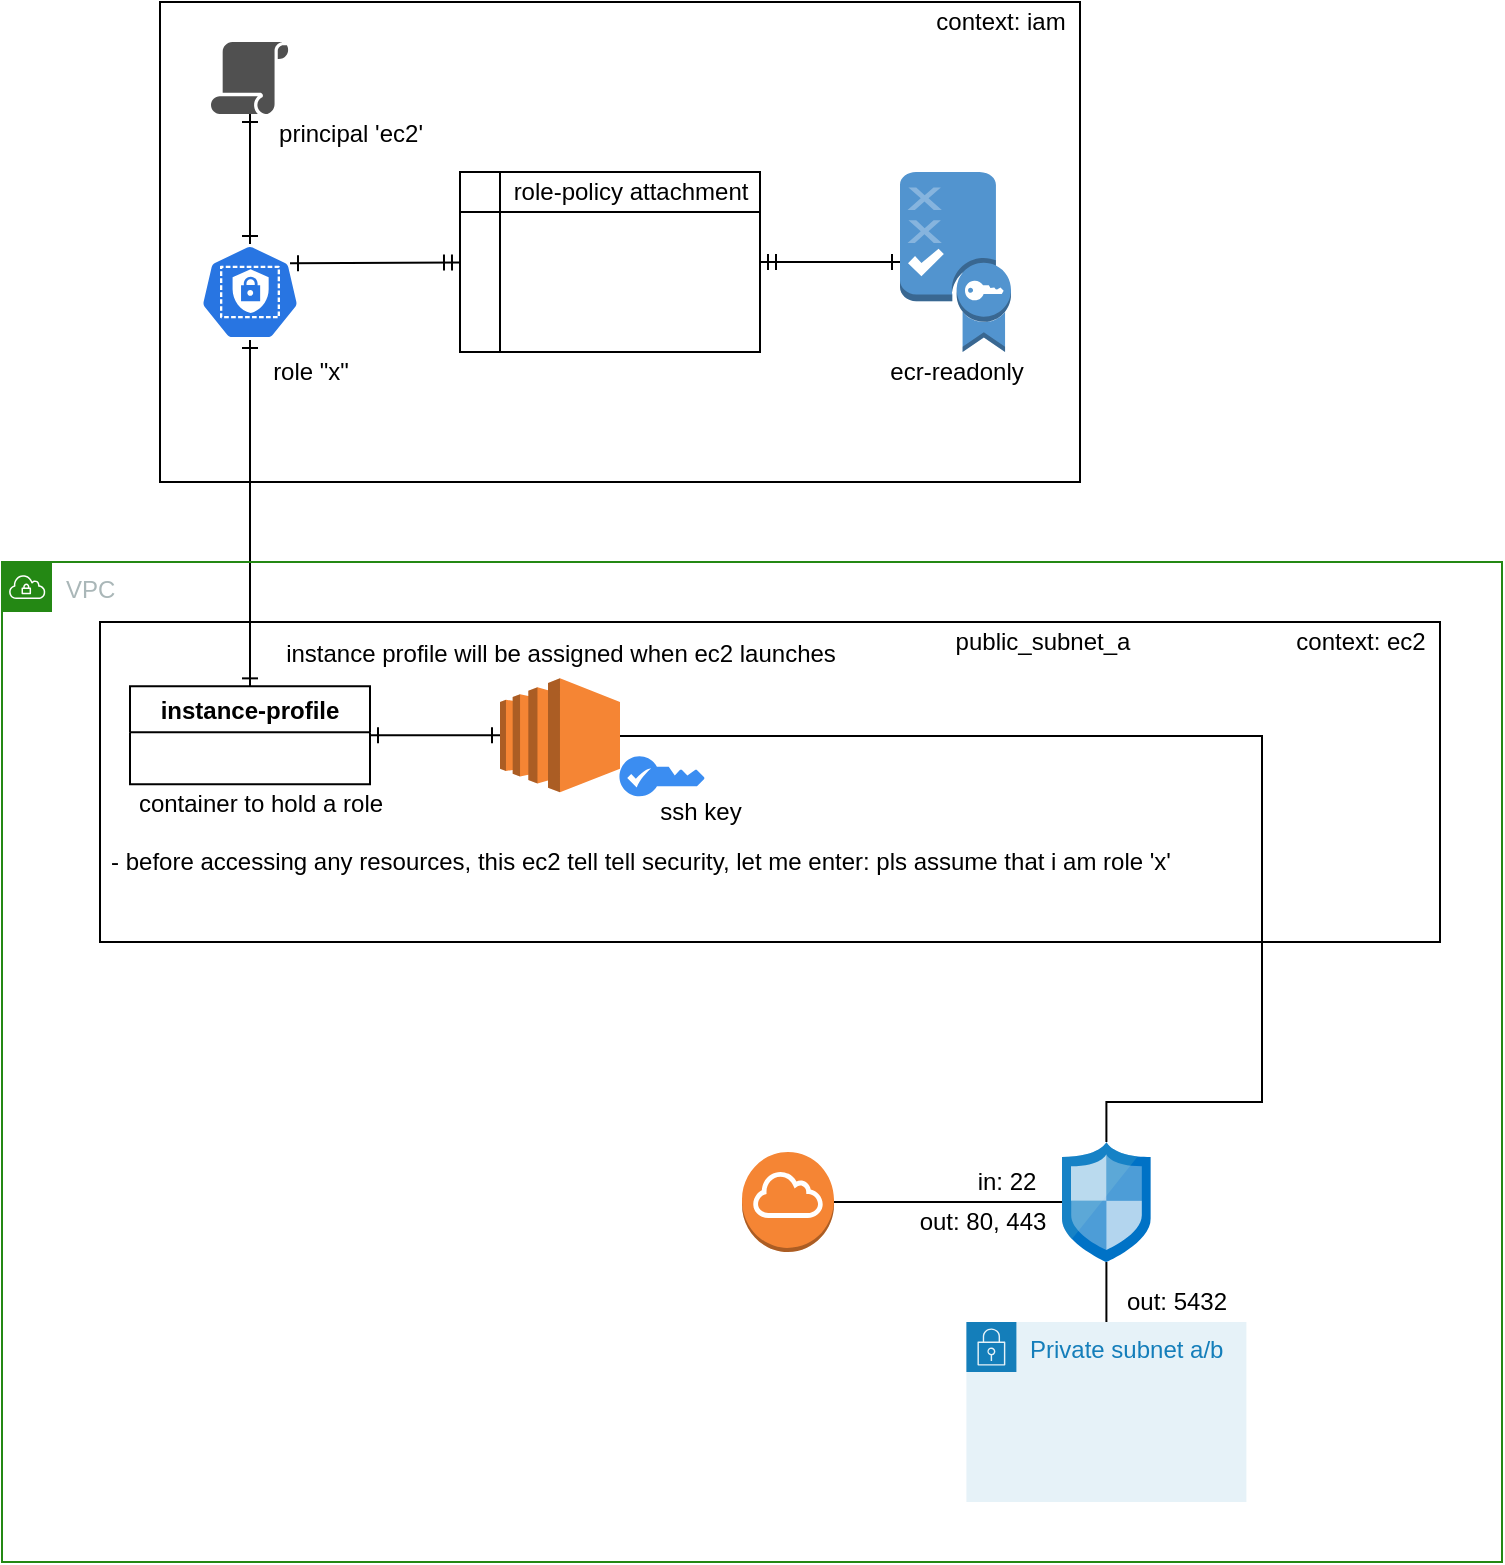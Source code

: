 <mxfile version="13.1.3">
    <diagram id="6hGFLwfOUW9BJ-s0fimq" name="Page-1">
        <mxGraphModel dx="5308" dy="3642" grid="1" gridSize="10" guides="1" tooltips="1" connect="1" arrows="1" fold="1" page="1" pageScale="1" pageWidth="827" pageHeight="1169" math="0" shadow="0">
            <root>
                <mxCell id="0"/>
                <mxCell id="1" parent="0"/>
                <mxCell id="33" value="" style="rounded=0;whiteSpace=wrap;html=1;" parent="1" vertex="1">
                    <mxGeometry x="79" y="410" width="670" height="160" as="geometry"/>
                </mxCell>
                <mxCell id="31" value="" style="rounded=0;whiteSpace=wrap;html=1;" parent="1" vertex="1">
                    <mxGeometry x="109" y="100" width="460" height="240" as="geometry"/>
                </mxCell>
                <mxCell id="2" value="" style="outlineConnect=0;dashed=0;verticalLabelPosition=bottom;verticalAlign=top;align=center;html=1;shape=mxgraph.aws3.policy;fillColor=#5294CF;gradientColor=none;" parent="1" vertex="1">
                    <mxGeometry x="479" y="185" width="55.5" height="90" as="geometry"/>
                </mxCell>
                <mxCell id="18" style="edgeStyle=none;rounded=0;orthogonalLoop=1;jettySize=auto;html=1;entryX=0.5;entryY=0;entryDx=0;entryDy=0;startArrow=ERone;startFill=0;endArrow=ERone;endFill=0;" parent="1" source="3" target="40" edge="1">
                    <mxGeometry relative="1" as="geometry">
                        <mxPoint x="154" y="435.678" as="targetPoint"/>
                    </mxGeometry>
                </mxCell>
                <mxCell id="39" style="edgeStyle=none;rounded=0;orthogonalLoop=1;jettySize=auto;html=1;startArrow=ERone;startFill=0;endArrow=ERone;endFill=0;" parent="1" source="3" target="35" edge="1">
                    <mxGeometry relative="1" as="geometry"/>
                </mxCell>
                <mxCell id="3" value="" style="html=1;dashed=0;whitespace=wrap;fillColor=#2875E2;strokeColor=#ffffff;points=[[0.005,0.63,0],[0.1,0.2,0],[0.9,0.2,0],[0.5,0,0],[0.995,0.63,0],[0.72,0.99,0],[0.5,1,0],[0.28,0.99,0]];shape=mxgraph.kubernetes.icon;prIcon=role" parent="1" vertex="1">
                    <mxGeometry x="129" y="221" width="50" height="48" as="geometry"/>
                </mxCell>
                <mxCell id="6" value="" style="group" parent="1" vertex="1" connectable="0">
                    <mxGeometry x="259" y="185" width="150" height="90" as="geometry"/>
                </mxCell>
                <mxCell id="4" value="" style="shape=internalStorage;whiteSpace=wrap;html=1;backgroundOutline=1;" parent="6" vertex="1">
                    <mxGeometry width="150" height="90" as="geometry"/>
                </mxCell>
                <mxCell id="5" value="role-policy attachment" style="text;html=1;align=center;verticalAlign=middle;resizable=0;points=[];autosize=1;" parent="6" vertex="1">
                    <mxGeometry x="20" width="130" height="20" as="geometry"/>
                </mxCell>
                <mxCell id="7" style="rounded=0;orthogonalLoop=1;jettySize=auto;html=1;entryX=0.9;entryY=0.2;entryDx=0;entryDy=0;entryPerimeter=0;endArrow=ERone;endFill=0;startArrow=ERmandOne;startFill=0;" parent="1" source="4" target="3" edge="1">
                    <mxGeometry relative="1" as="geometry"/>
                </mxCell>
                <mxCell id="8" style="edgeStyle=none;rounded=0;orthogonalLoop=1;jettySize=auto;html=1;exitX=1;exitY=0.5;exitDx=0;exitDy=0;startArrow=ERmandOne;startFill=0;endArrow=ERone;endFill=0;entryX=0;entryY=0.5;entryDx=0;entryDy=0;entryPerimeter=0;" parent="1" source="4" target="2" edge="1">
                    <mxGeometry relative="1" as="geometry">
                        <mxPoint x="469" y="205" as="targetPoint"/>
                    </mxGeometry>
                </mxCell>
                <mxCell id="17" style="edgeStyle=none;rounded=0;orthogonalLoop=1;jettySize=auto;html=1;startArrow=ERone;startFill=0;endArrow=ERone;endFill=0;entryX=1;entryY=0.5;entryDx=0;entryDy=0;exitX=0;exitY=0.5;exitDx=0;exitDy=0;exitPerimeter=0;" parent="1" source="15" target="40" edge="1">
                    <mxGeometry relative="1" as="geometry">
                        <mxPoint x="214" y="470.678" as="targetPoint"/>
                    </mxGeometry>
                </mxCell>
                <mxCell id="15" value="" style="outlineConnect=0;dashed=0;verticalLabelPosition=bottom;verticalAlign=top;align=center;html=1;shape=mxgraph.aws3.ec2;fillColor=#F58534;gradientColor=none;" parent="1" vertex="1">
                    <mxGeometry x="279" y="438.18" width="60" height="57" as="geometry"/>
                </mxCell>
                <mxCell id="16" value="" style="group" parent="1" vertex="1" connectable="0">
                    <mxGeometry x="109" y="435.678" width="120" height="70.002" as="geometry"/>
                </mxCell>
                <mxCell id="19" style="edgeStyle=none;rounded=0;orthogonalLoop=1;jettySize=auto;html=1;exitX=1;exitY=0.75;exitDx=0;exitDy=0;startArrow=ERmandOne;startFill=0;endArrow=ERone;endFill=0;" parent="16" edge="1">
                    <mxGeometry relative="1" as="geometry">
                        <mxPoint x="105" y="52.5" as="sourcePoint"/>
                        <mxPoint x="105" y="52.5" as="targetPoint"/>
                    </mxGeometry>
                </mxCell>
                <mxCell id="23" value="ecr-readonly" style="text;html=1;align=center;verticalAlign=middle;resizable=0;points=[];autosize=1;" parent="1" vertex="1">
                    <mxGeometry x="466.75" y="275" width="80" height="20" as="geometry"/>
                </mxCell>
                <mxCell id="28" value="instance profile will be assigned when ec2 launches" style="text;html=1;align=center;verticalAlign=middle;resizable=0;points=[];autosize=1;" parent="1" vertex="1">
                    <mxGeometry x="164" y="415.68" width="290" height="20" as="geometry"/>
                </mxCell>
                <mxCell id="29" value="role &quot;x&quot;" style="text;html=1;align=center;verticalAlign=middle;resizable=0;points=[];autosize=1;" parent="1" vertex="1">
                    <mxGeometry x="159" y="275" width="50" height="20" as="geometry"/>
                </mxCell>
                <mxCell id="30" value="- before accessing any resources, this ec2 tell tell security, let me enter: pls assume that i am role 'x'" style="text;html=1;align=center;verticalAlign=middle;resizable=0;points=[];autosize=1;" parent="1" vertex="1">
                    <mxGeometry x="79" y="520" width="540" height="20" as="geometry"/>
                </mxCell>
                <mxCell id="32" value="context: iam" style="text;html=1;align=center;verticalAlign=middle;resizable=0;points=[];autosize=1;" parent="1" vertex="1">
                    <mxGeometry x="489" y="100" width="80" height="20" as="geometry"/>
                </mxCell>
                <mxCell id="34" value="context: ec2" style="text;html=1;align=center;verticalAlign=middle;resizable=0;points=[];autosize=1;" parent="1" vertex="1">
                    <mxGeometry x="669" y="410" width="80" height="20" as="geometry"/>
                </mxCell>
                <mxCell id="35" value="" style="pointerEvents=1;shadow=0;dashed=0;html=1;strokeColor=none;fillColor=#505050;labelPosition=center;verticalLabelPosition=bottom;verticalAlign=top;outlineConnect=0;align=center;shape=mxgraph.office.security.policy;direction=east;" parent="1" vertex="1">
                    <mxGeometry x="134.5" y="120" width="39" height="36" as="geometry"/>
                </mxCell>
                <mxCell id="38" value="principal 'ec2'" style="text;html=1;align=center;verticalAlign=middle;resizable=0;points=[];autosize=1;" parent="1" vertex="1">
                    <mxGeometry x="159" y="156" width="90" height="20" as="geometry"/>
                </mxCell>
                <mxCell id="40" value="instance-profile" style="swimlane;" parent="1" vertex="1">
                    <mxGeometry x="94" y="442.18" width="120" height="49" as="geometry"/>
                </mxCell>
                <mxCell id="41" value="container to hold a role" style="text;html=1;align=center;verticalAlign=middle;resizable=0;points=[];autosize=1;" parent="1" vertex="1">
                    <mxGeometry x="89" y="491.18" width="140" height="20" as="geometry"/>
                </mxCell>
                <mxCell id="50" style="rounded=0;orthogonalLoop=1;jettySize=auto;html=1;endArrow=none;endFill=0;edgeStyle=orthogonalEdgeStyle;" edge="1" parent="1" source="45" target="15">
                    <mxGeometry relative="1" as="geometry">
                        <Array as="points">
                            <mxPoint x="582" y="650"/>
                            <mxPoint x="660" y="650"/>
                            <mxPoint x="660" y="467"/>
                        </Array>
                    </mxGeometry>
                </mxCell>
                <mxCell id="59" value="" style="edgeStyle=none;rounded=0;orthogonalLoop=1;jettySize=auto;html=1;endArrow=none;endFill=0;" edge="1" parent="1" source="45">
                    <mxGeometry relative="1" as="geometry">
                        <mxPoint x="582.2" y="810" as="targetPoint"/>
                    </mxGeometry>
                </mxCell>
                <mxCell id="45" value="" style="aspect=fixed;html=1;points=[];align=center;image;fontSize=12;image=img/lib/mscae/Network_Security_Groups_Classic.svg;" vertex="1" parent="1">
                    <mxGeometry x="560" y="670" width="44.4" height="60" as="geometry"/>
                </mxCell>
                <mxCell id="46" value="in: 22" style="text;html=1;align=center;verticalAlign=middle;resizable=0;points=[];autosize=1;" vertex="1" parent="1">
                    <mxGeometry x="512.2" y="680" width="40" height="20" as="geometry"/>
                </mxCell>
                <mxCell id="47" value="out: 5432" style="text;html=1;align=center;verticalAlign=middle;resizable=0;points=[];autosize=1;" vertex="1" parent="1">
                    <mxGeometry x="582.2" y="740" width="70" height="20" as="geometry"/>
                </mxCell>
                <mxCell id="54" value="" style="html=1;aspect=fixed;strokeColor=none;shadow=0;align=center;verticalAlign=top;fillColor=#3B8DF1;shape=mxgraph.gcp2.key" vertex="1" parent="1">
                    <mxGeometry x="338.72" y="477.18" width="42.55" height="20" as="geometry"/>
                </mxCell>
                <mxCell id="55" value="ssh key" style="text;html=1;align=center;verticalAlign=middle;resizable=0;points=[];autosize=1;" vertex="1" parent="1">
                    <mxGeometry x="349" y="495.18" width="60" height="20" as="geometry"/>
                </mxCell>
                <mxCell id="57" style="rounded=0;orthogonalLoop=1;jettySize=auto;html=1;exitX=1;exitY=0.5;exitDx=0;exitDy=0;exitPerimeter=0;endArrow=none;endFill=0;" edge="1" parent="1" source="56" target="45">
                    <mxGeometry relative="1" as="geometry"/>
                </mxCell>
                <mxCell id="56" value="" style="outlineConnect=0;dashed=0;verticalLabelPosition=bottom;verticalAlign=top;align=center;html=1;shape=mxgraph.aws3.internet_gateway;fillColor=#F58534;gradientColor=none;" vertex="1" parent="1">
                    <mxGeometry x="400" y="675" width="46" height="50" as="geometry"/>
                </mxCell>
                <mxCell id="62" value="public_subnet_a" style="text;html=1;align=center;verticalAlign=middle;resizable=0;points=[];autosize=1;" vertex="1" parent="1">
                    <mxGeometry x="500" y="410" width="100" height="20" as="geometry"/>
                </mxCell>
                <mxCell id="63" value="Private subnet a/b" style="points=[[0,0],[0.25,0],[0.5,0],[0.75,0],[1,0],[1,0.25],[1,0.5],[1,0.75],[1,1],[0.75,1],[0.5,1],[0.25,1],[0,1],[0,0.75],[0,0.5],[0,0.25]];outlineConnect=0;gradientColor=none;html=1;whiteSpace=wrap;fontSize=12;fontStyle=0;shape=mxgraph.aws4.group;grIcon=mxgraph.aws4.group_security_group;grStroke=0;strokeColor=#147EBA;fillColor=#E6F2F8;verticalAlign=top;align=left;spacingLeft=30;fontColor=#147EBA;dashed=0;" vertex="1" parent="1">
                    <mxGeometry x="512.2" y="760" width="140" height="90" as="geometry"/>
                </mxCell>
                <mxCell id="66" value="out: 80, 443" style="text;html=1;align=center;verticalAlign=middle;resizable=0;points=[];autosize=1;" vertex="1" parent="1">
                    <mxGeometry x="480" y="700" width="80" height="20" as="geometry"/>
                </mxCell>
                <mxCell id="67" value="VPC" style="points=[[0,0],[0.25,0],[0.5,0],[0.75,0],[1,0],[1,0.25],[1,0.5],[1,0.75],[1,1],[0.75,1],[0.5,1],[0.25,1],[0,1],[0,0.75],[0,0.5],[0,0.25]];outlineConnect=0;gradientColor=none;html=1;whiteSpace=wrap;fontSize=12;fontStyle=0;shape=mxgraph.aws4.group;grIcon=mxgraph.aws4.group_vpc;strokeColor=#248814;fillColor=none;verticalAlign=top;align=left;spacingLeft=30;fontColor=#AAB7B8;dashed=0;" vertex="1" parent="1">
                    <mxGeometry x="30" y="380" width="750" height="500" as="geometry"/>
                </mxCell>
            </root>
        </mxGraphModel>
    </diagram>
</mxfile>